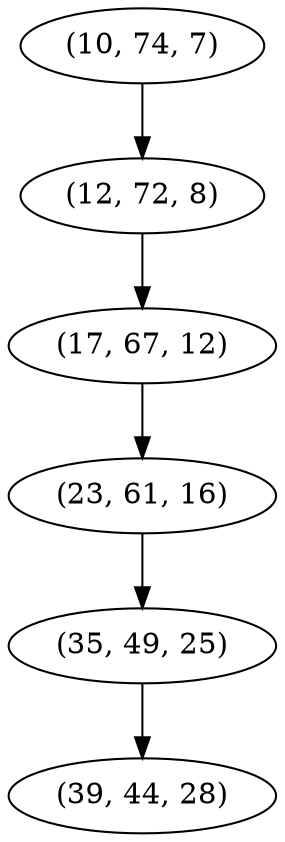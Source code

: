 digraph tree {
    "(10, 74, 7)";
    "(12, 72, 8)";
    "(17, 67, 12)";
    "(23, 61, 16)";
    "(35, 49, 25)";
    "(39, 44, 28)";
    "(10, 74, 7)" -> "(12, 72, 8)";
    "(12, 72, 8)" -> "(17, 67, 12)";
    "(17, 67, 12)" -> "(23, 61, 16)";
    "(23, 61, 16)" -> "(35, 49, 25)";
    "(35, 49, 25)" -> "(39, 44, 28)";
}
